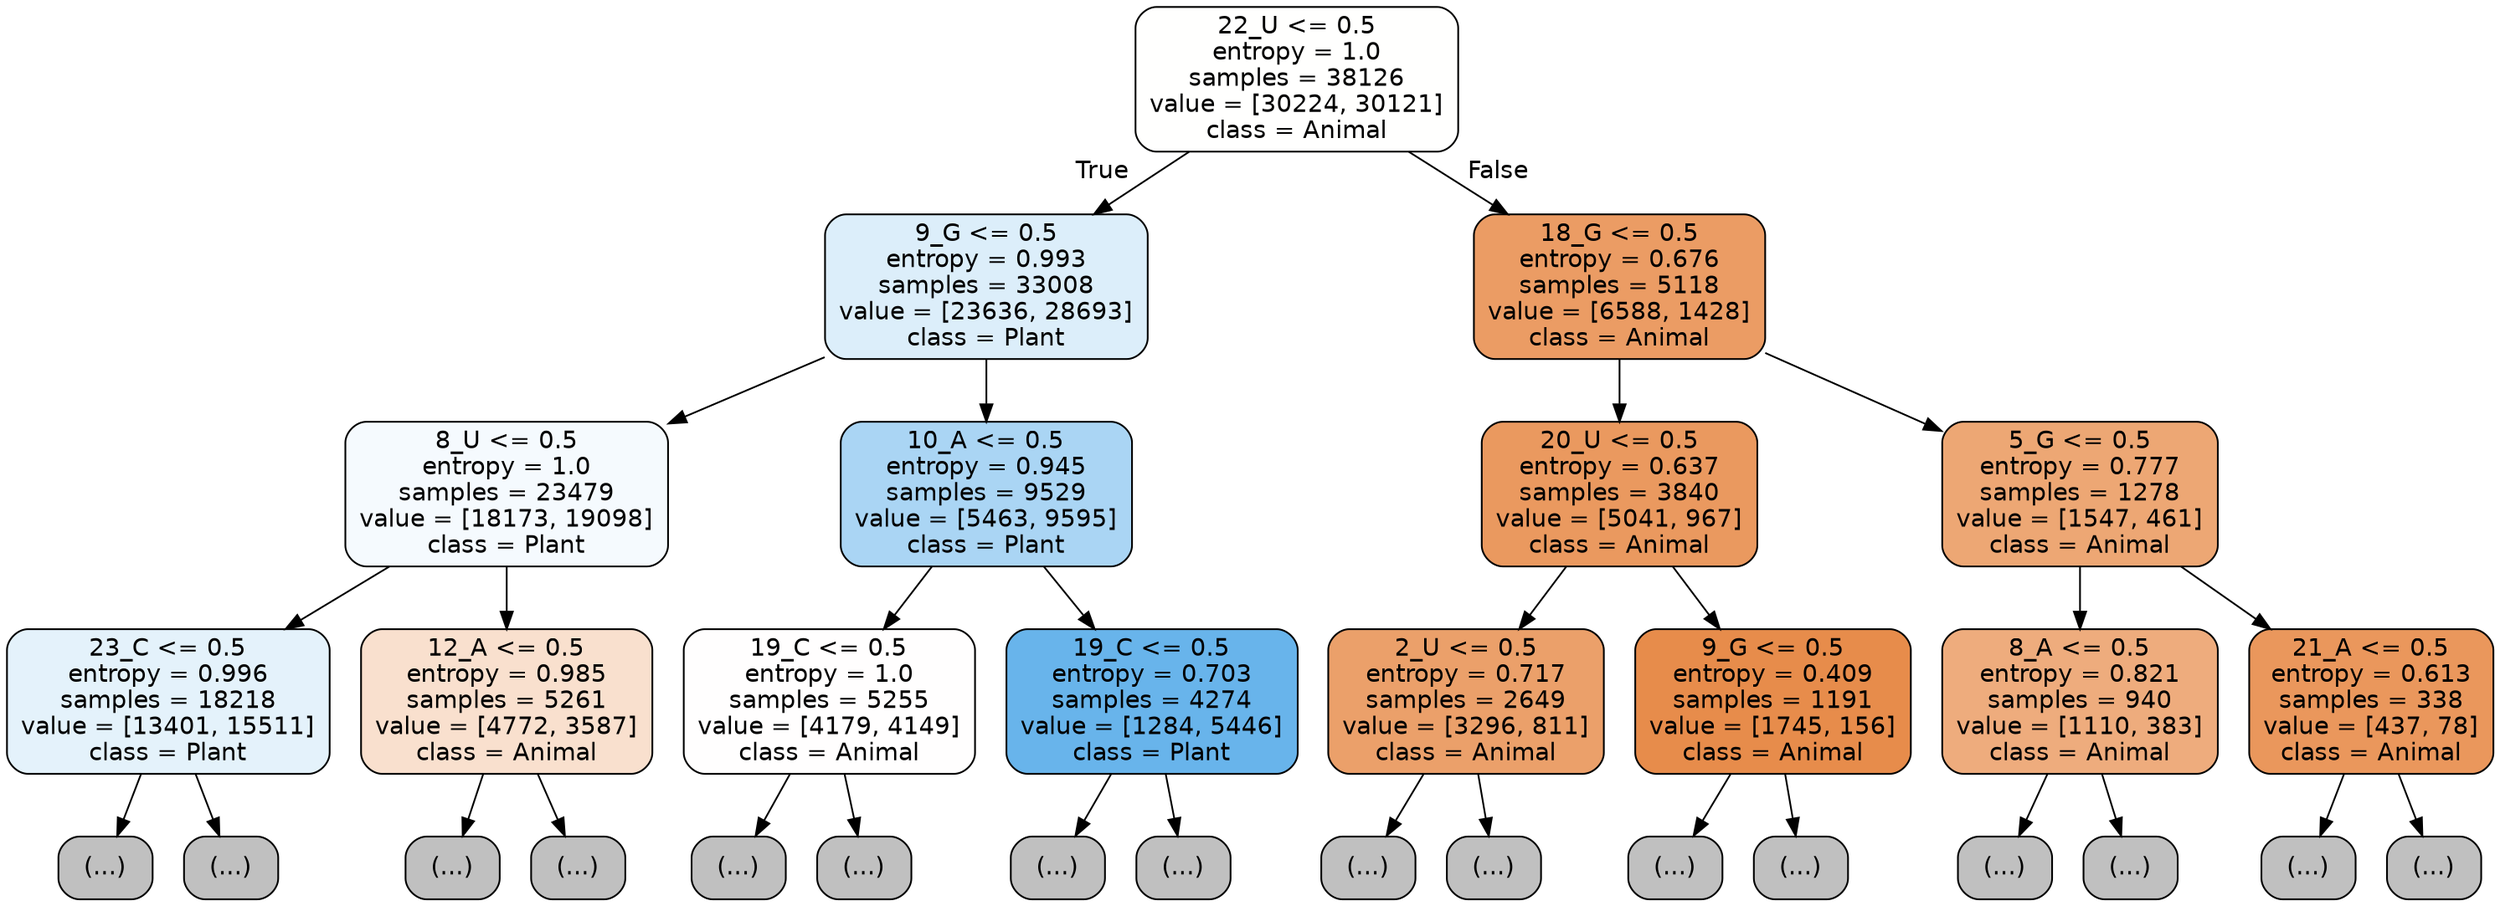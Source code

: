 digraph Tree {
node [shape=box, style="filled, rounded", color="black", fontname="helvetica"] ;
edge [fontname="helvetica"] ;
0 [label="22_U <= 0.5\nentropy = 1.0\nsamples = 38126\nvalue = [30224, 30121]\nclass = Animal", fillcolor="#fffffe"] ;
1 [label="9_G <= 0.5\nentropy = 0.993\nsamples = 33008\nvalue = [23636, 28693]\nclass = Plant", fillcolor="#dceefa"] ;
0 -> 1 [labeldistance=2.5, labelangle=45, headlabel="True"] ;
2 [label="8_U <= 0.5\nentropy = 1.0\nsamples = 23479\nvalue = [18173, 19098]\nclass = Plant", fillcolor="#f5fafe"] ;
1 -> 2 ;
3 [label="23_C <= 0.5\nentropy = 0.996\nsamples = 18218\nvalue = [13401, 15511]\nclass = Plant", fillcolor="#e4f2fb"] ;
2 -> 3 ;
4 [label="(...)", fillcolor="#C0C0C0"] ;
3 -> 4 ;
7985 [label="(...)", fillcolor="#C0C0C0"] ;
3 -> 7985 ;
8246 [label="12_A <= 0.5\nentropy = 0.985\nsamples = 5261\nvalue = [4772, 3587]\nclass = Animal", fillcolor="#f9e0ce"] ;
2 -> 8246 ;
8247 [label="(...)", fillcolor="#C0C0C0"] ;
8246 -> 8247 ;
10288 [label="(...)", fillcolor="#C0C0C0"] ;
8246 -> 10288 ;
10983 [label="10_A <= 0.5\nentropy = 0.945\nsamples = 9529\nvalue = [5463, 9595]\nclass = Plant", fillcolor="#aad5f4"] ;
1 -> 10983 ;
10984 [label="19_C <= 0.5\nentropy = 1.0\nsamples = 5255\nvalue = [4179, 4149]\nclass = Animal", fillcolor="#fffefe"] ;
10983 -> 10984 ;
10985 [label="(...)", fillcolor="#C0C0C0"] ;
10984 -> 10985 ;
12930 [label="(...)", fillcolor="#C0C0C0"] ;
10984 -> 12930 ;
13649 [label="19_C <= 0.5\nentropy = 0.703\nsamples = 4274\nvalue = [1284, 5446]\nclass = Plant", fillcolor="#68b4eb"] ;
10983 -> 13649 ;
13650 [label="(...)", fillcolor="#C0C0C0"] ;
13649 -> 13650 ;
14481 [label="(...)", fillcolor="#C0C0C0"] ;
13649 -> 14481 ;
14738 [label="18_G <= 0.5\nentropy = 0.676\nsamples = 5118\nvalue = [6588, 1428]\nclass = Animal", fillcolor="#eb9c64"] ;
0 -> 14738 [labeldistance=2.5, labelangle=-45, headlabel="False"] ;
14739 [label="20_U <= 0.5\nentropy = 0.637\nsamples = 3840\nvalue = [5041, 967]\nclass = Animal", fillcolor="#ea995f"] ;
14738 -> 14739 ;
14740 [label="2_U <= 0.5\nentropy = 0.717\nsamples = 2649\nvalue = [3296, 811]\nclass = Animal", fillcolor="#eba06a"] ;
14739 -> 14740 ;
14741 [label="(...)", fillcolor="#C0C0C0"] ;
14740 -> 14741 ;
15480 [label="(...)", fillcolor="#C0C0C0"] ;
14740 -> 15480 ;
15757 [label="9_G <= 0.5\nentropy = 0.409\nsamples = 1191\nvalue = [1745, 156]\nclass = Animal", fillcolor="#e78c4b"] ;
14739 -> 15757 ;
15758 [label="(...)", fillcolor="#C0C0C0"] ;
15757 -> 15758 ;
16015 [label="(...)", fillcolor="#C0C0C0"] ;
15757 -> 16015 ;
16096 [label="5_G <= 0.5\nentropy = 0.777\nsamples = 1278\nvalue = [1547, 461]\nclass = Animal", fillcolor="#eda774"] ;
14738 -> 16096 ;
16097 [label="8_A <= 0.5\nentropy = 0.821\nsamples = 940\nvalue = [1110, 383]\nclass = Animal", fillcolor="#eeac7d"] ;
16096 -> 16097 ;
16098 [label="(...)", fillcolor="#C0C0C0"] ;
16097 -> 16098 ;
16373 [label="(...)", fillcolor="#C0C0C0"] ;
16097 -> 16373 ;
16472 [label="21_A <= 0.5\nentropy = 0.613\nsamples = 338\nvalue = [437, 78]\nclass = Animal", fillcolor="#ea975c"] ;
16096 -> 16472 ;
16473 [label="(...)", fillcolor="#C0C0C0"] ;
16472 -> 16473 ;
16558 [label="(...)", fillcolor="#C0C0C0"] ;
16472 -> 16558 ;
}